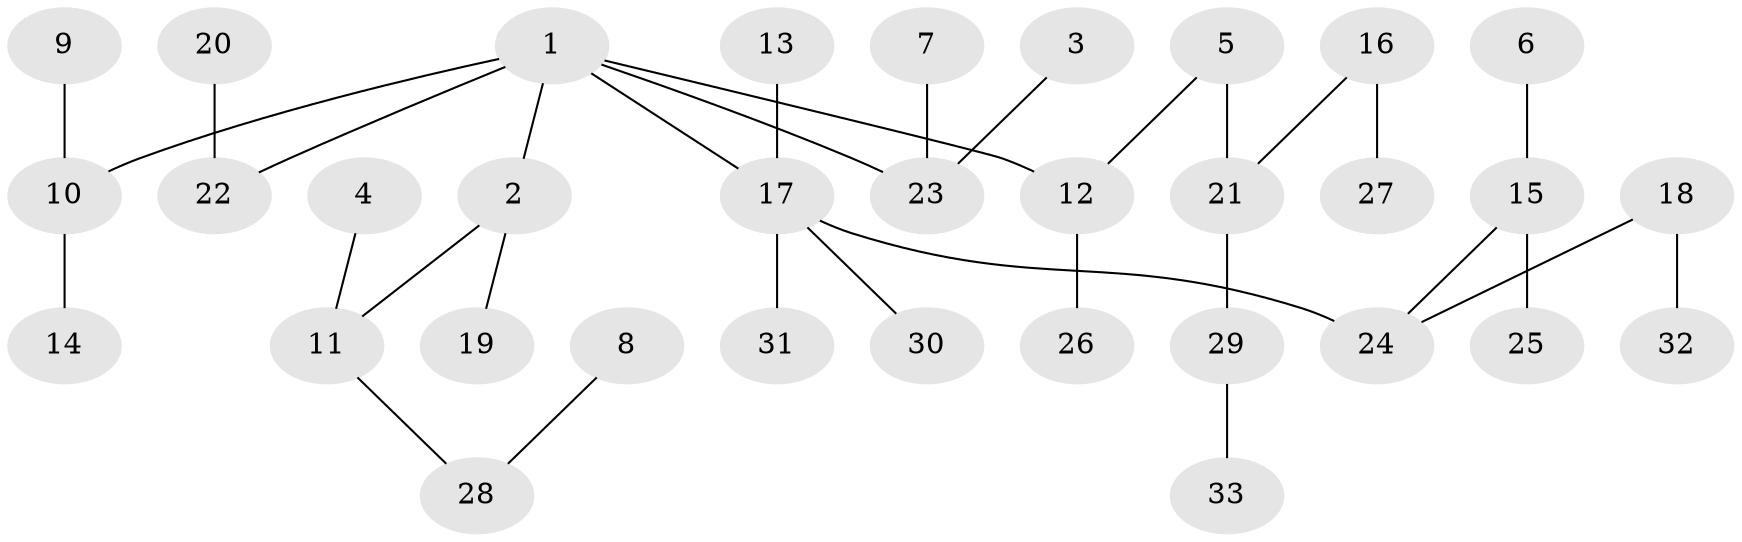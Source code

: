 // original degree distribution, {5: 0.030303030303030304, 3: 0.13636363636363635, 6: 0.015151515151515152, 2: 0.2727272727272727, 4: 0.07575757575757576, 1: 0.4696969696969697}
// Generated by graph-tools (version 1.1) at 2025/26/03/09/25 03:26:24]
// undirected, 33 vertices, 32 edges
graph export_dot {
graph [start="1"]
  node [color=gray90,style=filled];
  1;
  2;
  3;
  4;
  5;
  6;
  7;
  8;
  9;
  10;
  11;
  12;
  13;
  14;
  15;
  16;
  17;
  18;
  19;
  20;
  21;
  22;
  23;
  24;
  25;
  26;
  27;
  28;
  29;
  30;
  31;
  32;
  33;
  1 -- 2 [weight=1.0];
  1 -- 10 [weight=1.0];
  1 -- 12 [weight=1.0];
  1 -- 17 [weight=1.0];
  1 -- 22 [weight=1.0];
  1 -- 23 [weight=1.0];
  2 -- 11 [weight=1.0];
  2 -- 19 [weight=1.0];
  3 -- 23 [weight=1.0];
  4 -- 11 [weight=1.0];
  5 -- 12 [weight=1.0];
  5 -- 21 [weight=1.0];
  6 -- 15 [weight=1.0];
  7 -- 23 [weight=1.0];
  8 -- 28 [weight=1.0];
  9 -- 10 [weight=1.0];
  10 -- 14 [weight=1.0];
  11 -- 28 [weight=1.0];
  12 -- 26 [weight=1.0];
  13 -- 17 [weight=1.0];
  15 -- 24 [weight=1.0];
  15 -- 25 [weight=1.0];
  16 -- 21 [weight=1.0];
  16 -- 27 [weight=1.0];
  17 -- 24 [weight=1.0];
  17 -- 30 [weight=1.0];
  17 -- 31 [weight=1.0];
  18 -- 24 [weight=1.0];
  18 -- 32 [weight=1.0];
  20 -- 22 [weight=1.0];
  21 -- 29 [weight=1.0];
  29 -- 33 [weight=1.0];
}
